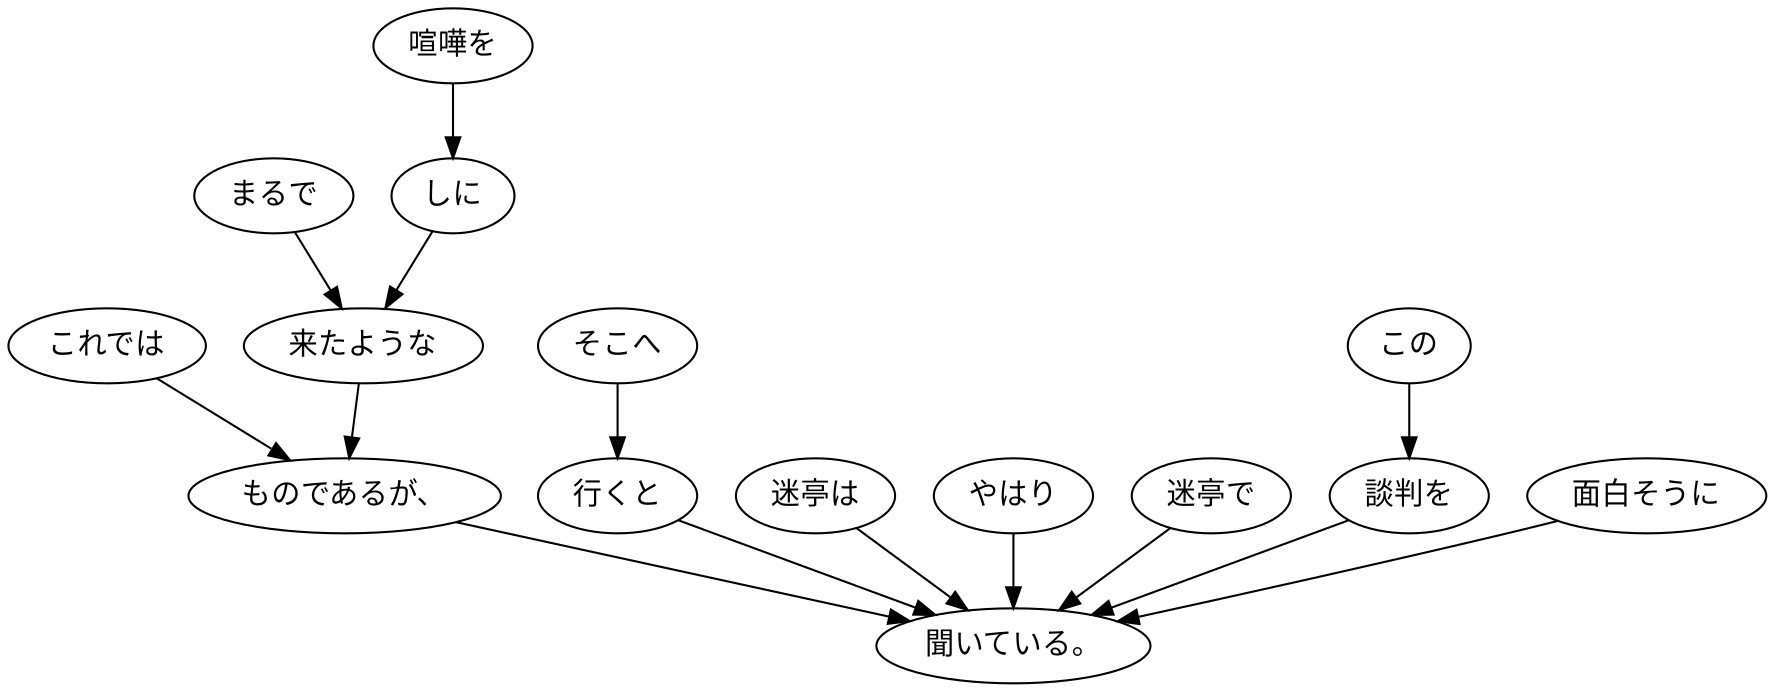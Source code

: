 digraph graph1659 {
	node0 [label="これでは"];
	node1 [label="まるで"];
	node2 [label="喧嘩を"];
	node3 [label="しに"];
	node4 [label="来たような"];
	node5 [label="ものであるが、"];
	node6 [label="そこへ"];
	node7 [label="行くと"];
	node8 [label="迷亭は"];
	node9 [label="やはり"];
	node10 [label="迷亭で"];
	node11 [label="この"];
	node12 [label="談判を"];
	node13 [label="面白そうに"];
	node14 [label="聞いている。"];
	node0 -> node5;
	node1 -> node4;
	node2 -> node3;
	node3 -> node4;
	node4 -> node5;
	node5 -> node14;
	node6 -> node7;
	node7 -> node14;
	node8 -> node14;
	node9 -> node14;
	node10 -> node14;
	node11 -> node12;
	node12 -> node14;
	node13 -> node14;
}
